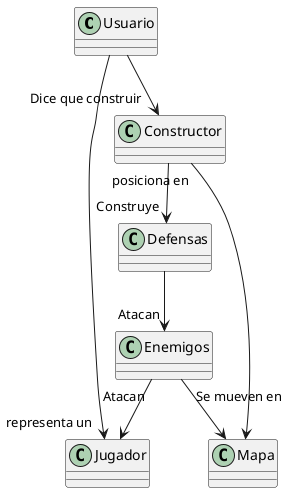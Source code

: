 @startuml
'https://plantuml.com/class-diagram

class Usuario

class Jugador

class Mapa

class Defensas

class Constructor

Usuario --> "Dice que construir"Constructor
Usuario --> "representa un"Jugador

Constructor -->"Construye" Defensas

Constructor "posiciona en" --> Mapa

class Enemigos

Enemigos "Se mueven en"--> Mapa

Defensas --> "Atacan"Enemigos
Enemigos "Atacan"-->  Jugador




@enduml